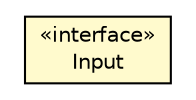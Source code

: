 #!/usr/local/bin/dot
#
# Class diagram 
# Generated by UMLGraph version R5_6-24-gf6e263 (http://www.umlgraph.org/)
#

digraph G {
	edge [fontname="Helvetica",fontsize=10,labelfontname="Helvetica",labelfontsize=10];
	node [fontname="Helvetica",fontsize=10,shape=plaintext];
	nodesep=0.25;
	ranksep=0.5;
	// org.universAAL.ontology.lighting.simple.LightingServerURIs.TurnOff.Input
	c14324 [label=<<table title="org.universAAL.ontology.lighting.simple.LightingServerURIs.TurnOff.Input" border="0" cellborder="1" cellspacing="0" cellpadding="2" port="p" bgcolor="lemonChiffon" href="./LightingServerURIs.TurnOff.Input.html">
		<tr><td><table border="0" cellspacing="0" cellpadding="1">
<tr><td align="center" balign="center"> &#171;interface&#187; </td></tr>
<tr><td align="center" balign="center"> Input </td></tr>
		</table></td></tr>
		</table>>, URL="./LightingServerURIs.TurnOff.Input.html", fontname="Helvetica", fontcolor="black", fontsize=10.0];
}

